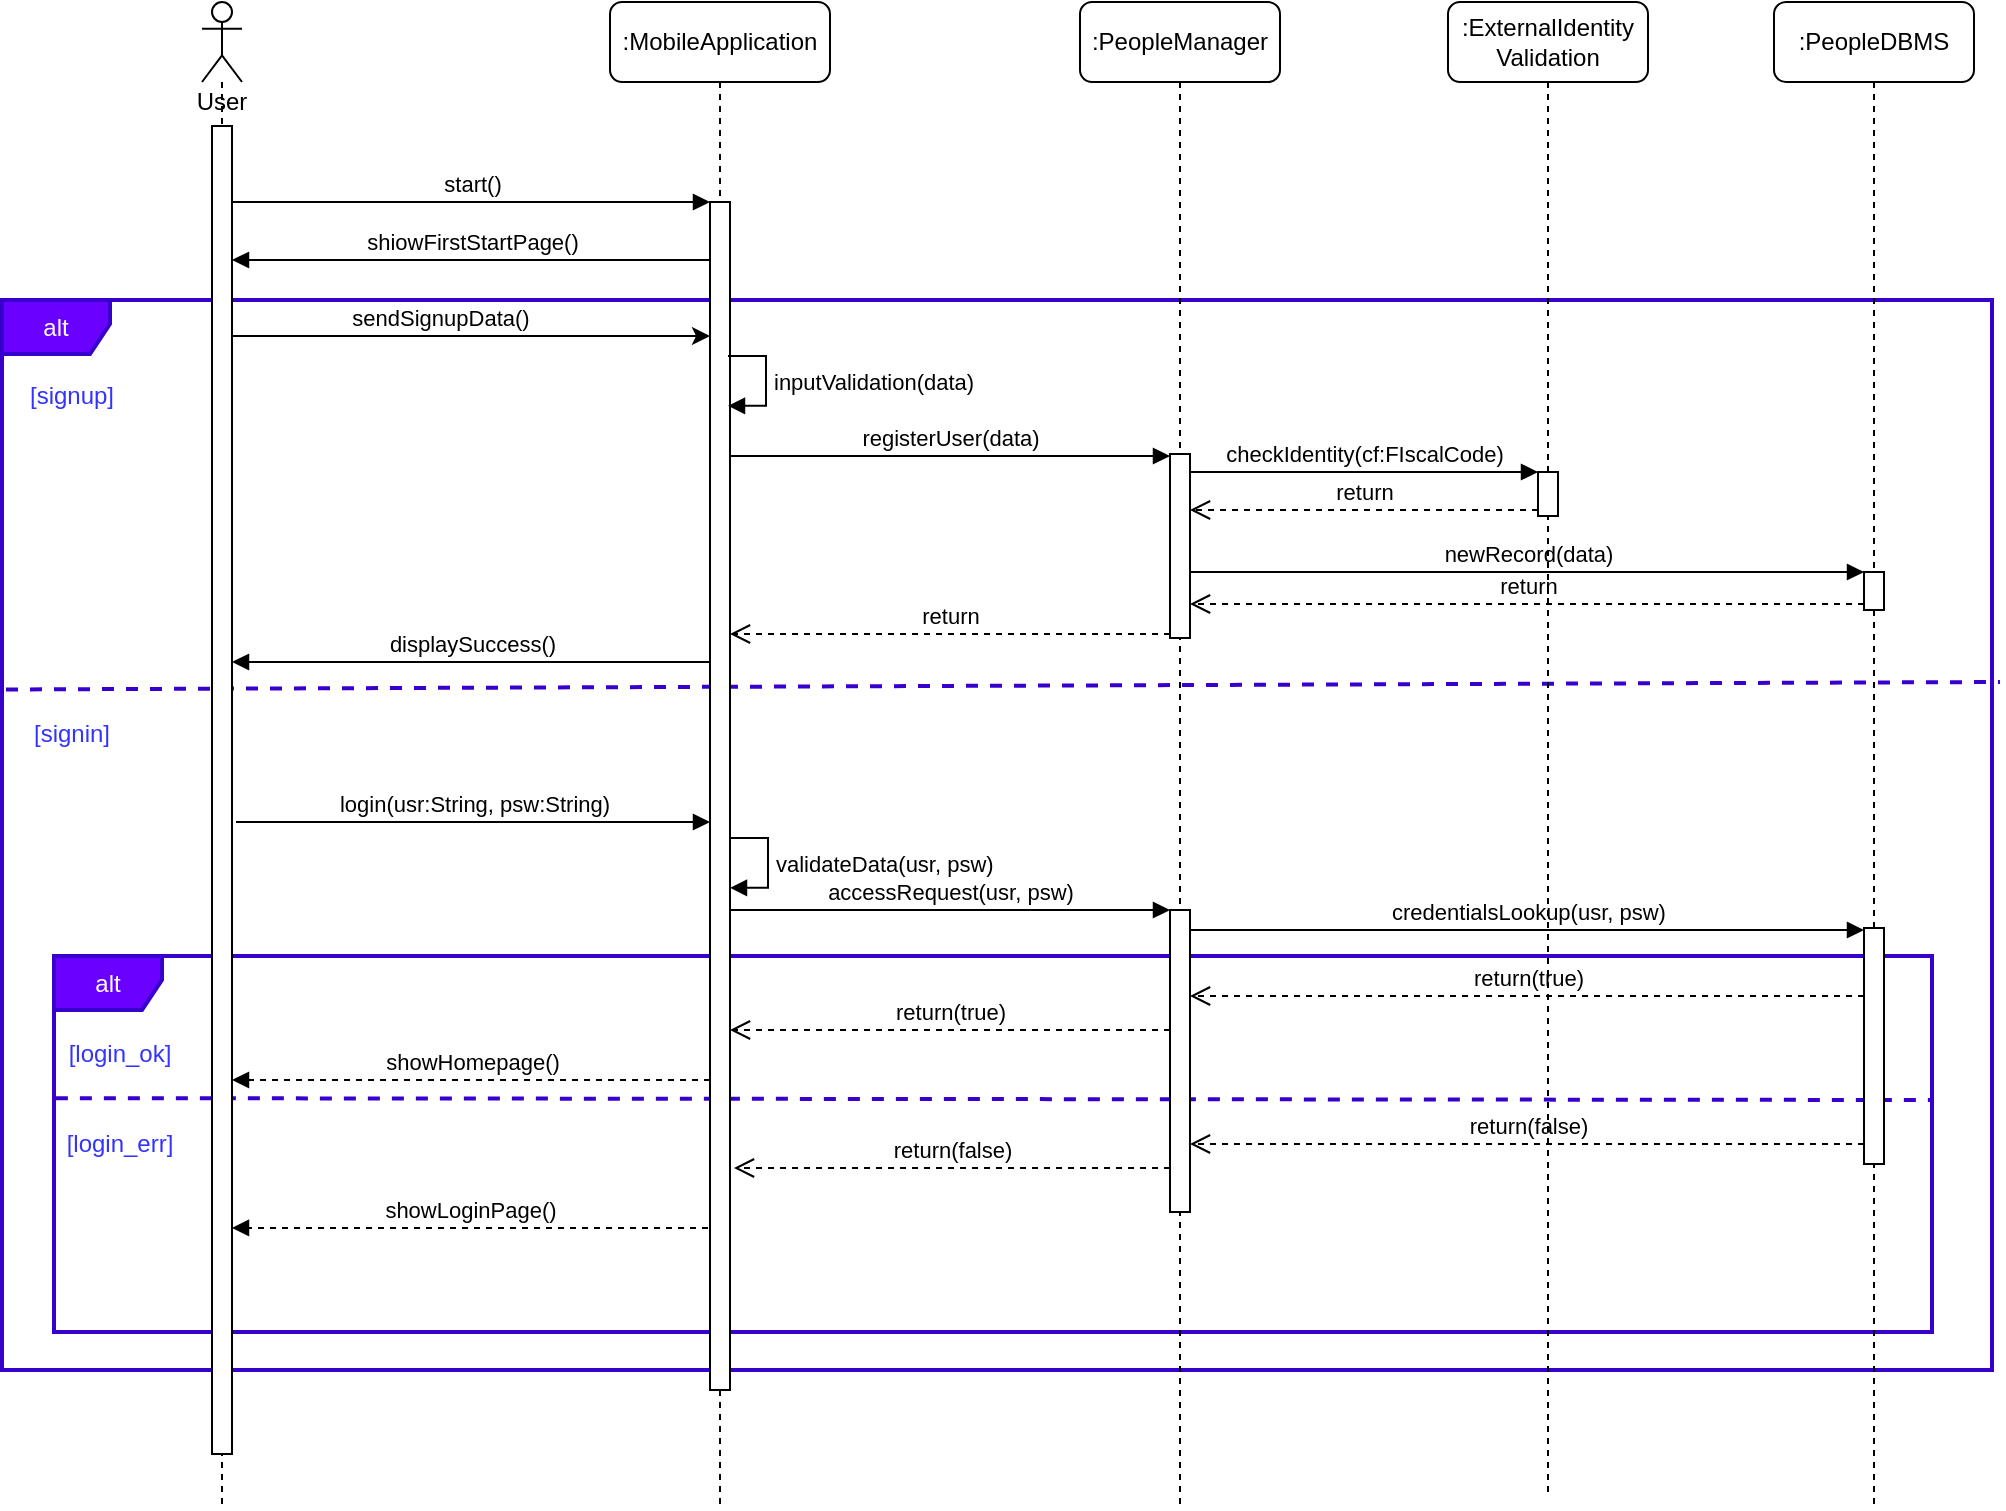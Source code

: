 <mxfile version="14.1.8" type="device"><diagram name="Page-1" id="13e1069c-82ec-6db2-03f1-153e76fe0fe0"><mxGraphModel dx="1102" dy="829" grid="0" gridSize="10" guides="1" tooltips="1" connect="1" arrows="1" fold="1" page="1" pageScale="1" pageWidth="1100" pageHeight="850" background="none" math="0" shadow="0"><root><mxCell id="0"/><mxCell id="1" parent="0"/><mxCell id="Qy9FHdCzN2HbcOrQwQrR-11" value="alt" style="shape=umlFrame;whiteSpace=wrap;html=1;width=54;height=27;fillColor=#6a00ff;strokeColor=#3700CC;fontColor=#ffffff;strokeWidth=2;" parent="1" vertex="1"><mxGeometry x="40" y="229" width="995" height="535" as="geometry"/></mxCell><mxCell id="Qy9FHdCzN2HbcOrQwQrR-15" value="" style="endArrow=none;dashed=1;html=1;fillColor=#6a00ff;strokeColor=#3700CC;entryX=1.004;entryY=0.357;entryDx=0;entryDy=0;entryPerimeter=0;strokeWidth=2;exitX=0.002;exitY=0.364;exitDx=0;exitDy=0;exitPerimeter=0;" parent="1" source="Qy9FHdCzN2HbcOrQwQrR-11" target="Qy9FHdCzN2HbcOrQwQrR-11" edge="1"><mxGeometry width="50" height="50" relative="1" as="geometry"><mxPoint x="42" y="425" as="sourcePoint"/><mxPoint x="967" y="425" as="targetPoint"/></mxGeometry></mxCell><mxCell id="Qy9FHdCzN2HbcOrQwQrR-51" value="" style="endArrow=none;dashed=1;html=1;fillColor=#6a00ff;strokeColor=#3700CC;strokeWidth=2;entryX=1;entryY=0.383;entryDx=0;entryDy=0;entryPerimeter=0;exitX=0.001;exitY=0.378;exitDx=0;exitDy=0;exitPerimeter=0;" parent="1" source="Qy9FHdCzN2HbcOrQwQrR-50" target="Qy9FHdCzN2HbcOrQwQrR-50" edge="1"><mxGeometry width="50" height="50" relative="1" as="geometry"><mxPoint x="86" y="629" as="sourcePoint"/><mxPoint x="914" y="629" as="targetPoint"/></mxGeometry></mxCell><mxCell id="Qy9FHdCzN2HbcOrQwQrR-50" value="alt" style="shape=umlFrame;whiteSpace=wrap;html=1;width=54;height=27;fillColor=#6a00ff;strokeColor=#3700CC;fontColor=#ffffff;strokeWidth=2;" parent="1" vertex="1"><mxGeometry x="66" y="557" width="939" height="188" as="geometry"/></mxCell><mxCell id="7baba1c4bc27f4b0-2" value=":MobileApplication" style="shape=umlLifeline;perimeter=lifelinePerimeter;whiteSpace=wrap;html=1;container=1;collapsible=0;recursiveResize=0;outlineConnect=0;rounded=1;shadow=0;comic=0;labelBackgroundColor=none;strokeWidth=1;fontFamily=Helvetica;fontSize=12;align=center;" parent="1" vertex="1"><mxGeometry x="344" y="80" width="110" height="751" as="geometry"/></mxCell><mxCell id="7baba1c4bc27f4b0-10" value="" style="html=1;points=[];perimeter=orthogonalPerimeter;rounded=0;shadow=0;comic=0;labelBackgroundColor=none;strokeWidth=1;fontFamily=Verdana;fontSize=12;align=center;" parent="7baba1c4bc27f4b0-2" vertex="1"><mxGeometry x="50" y="100" width="10" height="594" as="geometry"/></mxCell><mxCell id="7baba1c4bc27f4b0-11" value="start()" style="html=1;verticalAlign=bottom;endArrow=block;entryX=0;entryY=0;labelBackgroundColor=none;fontFamily=Helvetica;fontSize=11;edgeStyle=elbowEdgeStyle;elbow=vertical;" parent="1" target="7baba1c4bc27f4b0-10" edge="1"><mxGeometry relative="1" as="geometry"><mxPoint x="155" y="180" as="sourcePoint"/></mxGeometry></mxCell><mxCell id="Qy9FHdCzN2HbcOrQwQrR-9" style="edgeStyle=orthogonalEdgeStyle;rounded=0;orthogonalLoop=1;jettySize=auto;html=1;" parent="1" target="7baba1c4bc27f4b0-10" edge="1"><mxGeometry relative="1" as="geometry"><Array as="points"><mxPoint x="277" y="247"/><mxPoint x="277" y="247"/></Array><mxPoint x="155" y="247" as="sourcePoint"/></mxGeometry></mxCell><mxCell id="Qy9FHdCzN2HbcOrQwQrR-10" value="sendSignupData()" style="edgeLabel;html=1;align=center;verticalAlign=middle;resizable=0;points=[];" parent="Qy9FHdCzN2HbcOrQwQrR-9" vertex="1" connectable="0"><mxGeometry x="-0.292" y="-3" relative="1" as="geometry"><mxPoint x="19" y="-12" as="offset"/></mxGeometry></mxCell><mxCell id="Qy9FHdCzN2HbcOrQwQrR-16" value=":PeopleManager" style="shape=umlLifeline;perimeter=lifelinePerimeter;whiteSpace=wrap;html=1;container=1;collapsible=0;recursiveResize=0;outlineConnect=0;rounded=1;shadow=0;glass=0;sketch=0;" parent="1" vertex="1"><mxGeometry x="579" y="80" width="100" height="752" as="geometry"/></mxCell><mxCell id="Qy9FHdCzN2HbcOrQwQrR-17" value="" style="html=1;points=[];perimeter=orthogonalPerimeter;rounded=0;shadow=0;glass=0;sketch=0;" parent="Qy9FHdCzN2HbcOrQwQrR-16" vertex="1"><mxGeometry x="45" y="226" width="10" height="92" as="geometry"/></mxCell><mxCell id="Qy9FHdCzN2HbcOrQwQrR-18" value=":PeopleDBMS" style="shape=umlLifeline;perimeter=lifelinePerimeter;whiteSpace=wrap;html=1;container=1;collapsible=0;recursiveResize=0;outlineConnect=0;rounded=1;shadow=0;glass=0;sketch=0;" parent="1" vertex="1"><mxGeometry x="926" y="80" width="100" height="753" as="geometry"/></mxCell><mxCell id="Qy9FHdCzN2HbcOrQwQrR-19" value="" style="html=1;points=[];perimeter=orthogonalPerimeter;rounded=0;shadow=0;glass=0;sketch=0;" parent="Qy9FHdCzN2HbcOrQwQrR-18" vertex="1"><mxGeometry x="45" y="285" width="10" height="19" as="geometry"/></mxCell><mxCell id="Qy9FHdCzN2HbcOrQwQrR-20" value="inputValidation(data)" style="edgeStyle=orthogonalEdgeStyle;html=1;align=left;spacingLeft=2;endArrow=block;rounded=0;entryX=1.1;entryY=0.143;entryDx=0;entryDy=0;entryPerimeter=0;" parent="1" edge="1"><mxGeometry relative="1" as="geometry"><mxPoint x="403" y="257" as="sourcePoint"/><Array as="points"><mxPoint x="422" y="257"/><mxPoint x="422" y="282"/></Array><mxPoint x="403" y="281.89" as="targetPoint"/></mxGeometry></mxCell><mxCell id="Qy9FHdCzN2HbcOrQwQrR-21" value="registerUser(data)" style="html=1;verticalAlign=bottom;endArrow=block;" parent="1" source="7baba1c4bc27f4b0-10" target="Qy9FHdCzN2HbcOrQwQrR-17" edge="1"><mxGeometry width="80" relative="1" as="geometry"><mxPoint x="617" y="425" as="sourcePoint"/><mxPoint x="697" y="425" as="targetPoint"/><Array as="points"><mxPoint x="516" y="307"/></Array></mxGeometry></mxCell><mxCell id="Qy9FHdCzN2HbcOrQwQrR-22" value="newRecord(data)" style="html=1;verticalAlign=bottom;endArrow=block;" parent="1" source="Qy9FHdCzN2HbcOrQwQrR-17" target="Qy9FHdCzN2HbcOrQwQrR-19" edge="1"><mxGeometry width="80" relative="1" as="geometry"><mxPoint x="617" y="425" as="sourcePoint"/><mxPoint x="697" y="425" as="targetPoint"/><Array as="points"><mxPoint x="804" y="365"/></Array></mxGeometry></mxCell><mxCell id="Qy9FHdCzN2HbcOrQwQrR-23" value="return" style="html=1;verticalAlign=bottom;endArrow=open;dashed=1;endSize=8;" parent="1" source="Qy9FHdCzN2HbcOrQwQrR-19" target="Qy9FHdCzN2HbcOrQwQrR-17" edge="1"><mxGeometry relative="1" as="geometry"><mxPoint x="799" y="351" as="sourcePoint"/><mxPoint x="617" y="425" as="targetPoint"/><Array as="points"><mxPoint x="812" y="381"/></Array></mxGeometry></mxCell><mxCell id="Qy9FHdCzN2HbcOrQwQrR-24" value="return" style="html=1;verticalAlign=bottom;endArrow=open;dashed=1;endSize=8;" parent="1" source="Qy9FHdCzN2HbcOrQwQrR-17" target="7baba1c4bc27f4b0-10" edge="1"><mxGeometry relative="1" as="geometry"><mxPoint x="697" y="425" as="sourcePoint"/><mxPoint x="617" y="425" as="targetPoint"/><Array as="points"><mxPoint x="506" y="396"/></Array></mxGeometry></mxCell><mxCell id="Qy9FHdCzN2HbcOrQwQrR-26" value="[signup]" style="text;html=1;strokeColor=none;fillColor=none;align=center;verticalAlign=middle;whiteSpace=wrap;rounded=0;shadow=1;glass=0;sketch=0;fontColor=#3333FF;" parent="1" vertex="1"><mxGeometry x="55" y="267" width="40" height="20" as="geometry"/></mxCell><mxCell id="Qy9FHdCzN2HbcOrQwQrR-27" value="[signin]" style="text;html=1;strokeColor=none;fillColor=none;align=center;verticalAlign=middle;whiteSpace=wrap;rounded=0;shadow=1;glass=0;sketch=0;fontColor=#3333FF;" parent="1" vertex="1"><mxGeometry x="55" y="436" width="40" height="20" as="geometry"/></mxCell><mxCell id="Qy9FHdCzN2HbcOrQwQrR-30" value="login(usr:String, psw:String)" style="html=1;verticalAlign=bottom;endArrow=block;" parent="1" target="7baba1c4bc27f4b0-10" edge="1"><mxGeometry width="80" relative="1" as="geometry"><mxPoint x="157" y="490" as="sourcePoint"/><mxPoint x="237" y="490" as="targetPoint"/></mxGeometry></mxCell><mxCell id="Qy9FHdCzN2HbcOrQwQrR-32" value="validateData(usr, psw)" style="edgeStyle=orthogonalEdgeStyle;html=1;align=left;spacingLeft=2;endArrow=block;rounded=0;entryX=1.1;entryY=0.143;entryDx=0;entryDy=0;entryPerimeter=0;" parent="1" edge="1"><mxGeometry relative="1" as="geometry"><mxPoint x="404" y="498" as="sourcePoint"/><Array as="points"><mxPoint x="423" y="498"/><mxPoint x="423" y="523"/></Array><mxPoint x="404" y="522.89" as="targetPoint"/></mxGeometry></mxCell><mxCell id="Qy9FHdCzN2HbcOrQwQrR-34" value="accessRequest(usr, psw)" style="html=1;verticalAlign=bottom;endArrow=block;" parent="1" source="7baba1c4bc27f4b0-10" target="Qy9FHdCzN2HbcOrQwQrR-35" edge="1"><mxGeometry width="80" relative="1" as="geometry"><mxPoint x="407" y="553" as="sourcePoint"/><mxPoint x="589" y="478" as="targetPoint"/></mxGeometry></mxCell><mxCell id="Qy9FHdCzN2HbcOrQwQrR-35" value="" style="html=1;points=[];perimeter=orthogonalPerimeter;rounded=0;shadow=0;glass=0;sketch=0;" parent="1" vertex="1"><mxGeometry x="624" y="534" width="10" height="151" as="geometry"/></mxCell><mxCell id="Qy9FHdCzN2HbcOrQwQrR-36" value="" style="html=1;points=[];perimeter=orthogonalPerimeter;rounded=0;shadow=0;glass=0;sketch=0;" parent="1" vertex="1"><mxGeometry x="971" y="543" width="10" height="118" as="geometry"/></mxCell><mxCell id="Qy9FHdCzN2HbcOrQwQrR-37" value="credentialsLookup(usr, psw)" style="html=1;verticalAlign=bottom;endArrow=block;" parent="1" source="Qy9FHdCzN2HbcOrQwQrR-35" target="Qy9FHdCzN2HbcOrQwQrR-36" edge="1"><mxGeometry width="80" relative="1" as="geometry"><mxPoint x="661" y="552" as="sourcePoint"/><mxPoint x="837" y="552" as="targetPoint"/><Array as="points"><mxPoint x="748" y="544"/></Array></mxGeometry></mxCell><mxCell id="Qy9FHdCzN2HbcOrQwQrR-39" value="return(true)" style="html=1;verticalAlign=bottom;endArrow=open;dashed=1;endSize=8;" parent="1" source="Qy9FHdCzN2HbcOrQwQrR-36" target="Qy9FHdCzN2HbcOrQwQrR-35" edge="1"><mxGeometry relative="1" as="geometry"><mxPoint x="836" y="574" as="sourcePoint"/><mxPoint x="650" y="575" as="targetPoint"/><Array as="points"><mxPoint x="752" y="577"/></Array></mxGeometry></mxCell><mxCell id="Qy9FHdCzN2HbcOrQwQrR-41" value="return(false)" style="html=1;verticalAlign=bottom;endArrow=open;dashed=1;endSize=8;" parent="1" source="Qy9FHdCzN2HbcOrQwQrR-36" target="Qy9FHdCzN2HbcOrQwQrR-35" edge="1"><mxGeometry relative="1" as="geometry"><mxPoint x="836" y="648" as="sourcePoint"/><mxPoint x="657" y="650" as="targetPoint"/><Array as="points"><mxPoint x="743" y="651"/></Array></mxGeometry></mxCell><mxCell id="Qy9FHdCzN2HbcOrQwQrR-42" value="return(true)" style="html=1;verticalAlign=bottom;endArrow=open;dashed=1;endSize=8;" parent="1" source="Qy9FHdCzN2HbcOrQwQrR-35" target="7baba1c4bc27f4b0-10" edge="1"><mxGeometry relative="1" as="geometry"><mxPoint x="645" y="593" as="sourcePoint"/><mxPoint x="565" y="593" as="targetPoint"/><Array as="points"><mxPoint x="515" y="594"/></Array></mxGeometry></mxCell><mxCell id="Qy9FHdCzN2HbcOrQwQrR-45" value="showLoginPage()" style="html=1;verticalAlign=bottom;endArrow=block;dashed=1;" parent="1" edge="1"><mxGeometry width="80" relative="1" as="geometry"><mxPoint x="393" y="692.976" as="sourcePoint"/><mxPoint x="155" y="692.976" as="targetPoint"/></mxGeometry></mxCell><mxCell id="Qy9FHdCzN2HbcOrQwQrR-48" value="return(false)" style="html=1;verticalAlign=bottom;endArrow=open;dashed=1;endSize=8;entryX=1.1;entryY=0.9;entryDx=0;entryDy=0;entryPerimeter=0;" parent="1" source="Qy9FHdCzN2HbcOrQwQrR-35" edge="1"><mxGeometry relative="1" as="geometry"><mxPoint x="647" y="662" as="sourcePoint"/><mxPoint x="406" y="663" as="targetPoint"/></mxGeometry></mxCell><mxCell id="Qy9FHdCzN2HbcOrQwQrR-49" value="showHomepage()" style="html=1;verticalAlign=bottom;endArrow=block;dashed=1;" parent="1" source="7baba1c4bc27f4b0-10" edge="1"><mxGeometry width="80" relative="1" as="geometry"><mxPoint x="390" y="619.996" as="sourcePoint"/><mxPoint x="155" y="619" as="targetPoint"/><Array as="points"><mxPoint x="294" y="619"/></Array></mxGeometry></mxCell><mxCell id="Qy9FHdCzN2HbcOrQwQrR-52" value="[login_ok]" style="text;html=1;strokeColor=none;fillColor=none;align=center;verticalAlign=middle;whiteSpace=wrap;rounded=0;shadow=1;glass=0;sketch=0;fontColor=#3333FF;" parent="1" vertex="1"><mxGeometry x="79" y="595.5" width="40" height="20" as="geometry"/></mxCell><mxCell id="Qy9FHdCzN2HbcOrQwQrR-53" value="[login_err]" style="text;html=1;strokeColor=none;fillColor=none;align=center;verticalAlign=middle;whiteSpace=wrap;rounded=0;shadow=1;glass=0;sketch=0;fontColor=#3333FF;" parent="1" vertex="1"><mxGeometry x="79" y="641" width="40" height="20" as="geometry"/></mxCell><mxCell id="IdQIb5s1kZNQjGFnkGUD-4" value="shiowFirstStartPage()" style="html=1;verticalAlign=bottom;endArrow=block;strokeWidth=1;" parent="1" source="7baba1c4bc27f4b0-10" edge="1"><mxGeometry width="80" relative="1" as="geometry"><mxPoint x="509" y="477" as="sourcePoint"/><mxPoint x="155" y="209" as="targetPoint"/><Array as="points"><mxPoint x="265" y="209"/></Array></mxGeometry></mxCell><mxCell id="pj58muchMVeX8aMS-m0B-1" value=":ExternalIdentity&lt;br&gt;Validation" style="shape=umlLifeline;perimeter=lifelinePerimeter;whiteSpace=wrap;html=1;container=1;collapsible=0;recursiveResize=0;outlineConnect=0;rounded=1;shadow=0;glass=0;sketch=0;" parent="1" vertex="1"><mxGeometry x="763" y="80" width="100" height="747" as="geometry"/></mxCell><mxCell id="pj58muchMVeX8aMS-m0B-2" value="" style="html=1;points=[];perimeter=orthogonalPerimeter;rounded=0;shadow=0;glass=0;sketch=0;" parent="pj58muchMVeX8aMS-m0B-1" vertex="1"><mxGeometry x="45" y="235" width="10" height="22" as="geometry"/></mxCell><mxCell id="pj58muchMVeX8aMS-m0B-3" value="checkIdentity(cf:FIscalCode)" style="html=1;verticalAlign=bottom;endArrow=block;strokeWidth=1;fontFamily=Helvetica;" parent="1" source="Qy9FHdCzN2HbcOrQwQrR-17" target="pj58muchMVeX8aMS-m0B-2" edge="1"><mxGeometry width="80" relative="1" as="geometry"><mxPoint x="509" y="417" as="sourcePoint"/><mxPoint x="589" y="417" as="targetPoint"/><Array as="points"><mxPoint x="723" y="315"/></Array></mxGeometry></mxCell><mxCell id="pj58muchMVeX8aMS-m0B-4" value="return" style="html=1;verticalAlign=bottom;endArrow=open;dashed=1;endSize=8;strokeWidth=1;fontFamily=Helvetica;" parent="1" source="pj58muchMVeX8aMS-m0B-2" target="Qy9FHdCzN2HbcOrQwQrR-17" edge="1"><mxGeometry relative="1" as="geometry"><mxPoint x="589" y="417" as="sourcePoint"/><mxPoint x="509" y="417" as="targetPoint"/><Array as="points"><mxPoint x="724" y="334"/></Array></mxGeometry></mxCell><mxCell id="Qy9FHdCzN2HbcOrQwQrR-25" value="displaySuccess()" style="html=1;verticalAlign=bottom;endArrow=block;" parent="1" source="7baba1c4bc27f4b0-10" edge="1"><mxGeometry width="80" relative="1" as="geometry"><mxPoint x="389" y="400" as="sourcePoint"/><mxPoint x="155" y="410" as="targetPoint"/><Array as="points"><mxPoint x="274" y="410"/></Array></mxGeometry></mxCell><mxCell id="gSlETHPJo3FspUoJdG3J-1" value="User" style="shape=umlLifeline;participant=umlActor;perimeter=lifelinePerimeter;whiteSpace=wrap;html=1;container=1;collapsible=0;recursiveResize=0;verticalAlign=top;spacingTop=36;outlineConnect=0;" parent="1" vertex="1"><mxGeometry x="140" y="80" width="20" height="752" as="geometry"/></mxCell><mxCell id="gSlETHPJo3FspUoJdG3J-2" value="" style="html=1;points=[];perimeter=orthogonalPerimeter;" parent="gSlETHPJo3FspUoJdG3J-1" vertex="1"><mxGeometry x="5" y="62" width="10" height="664" as="geometry"/></mxCell></root></mxGraphModel></diagram></mxfile>